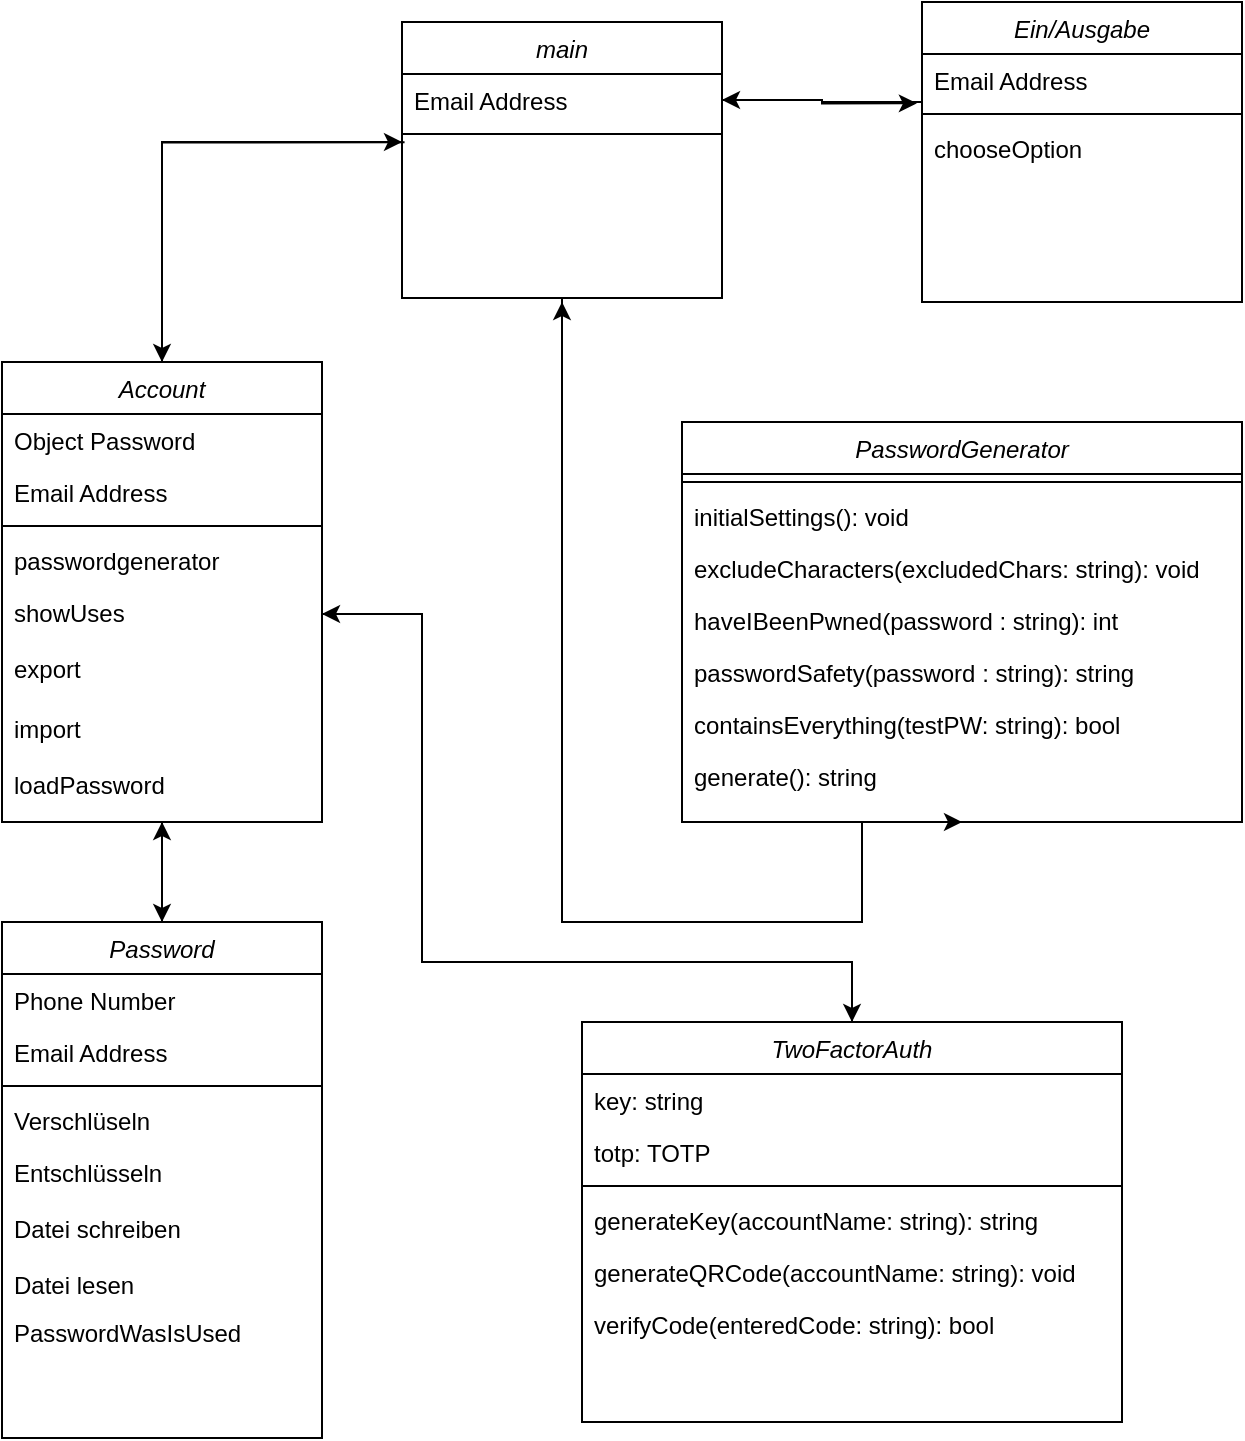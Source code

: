 <mxfile version="24.4.4" type="github">
  <diagram id="C5RBs43oDa-KdzZeNtuy" name="Page-1">
    <mxGraphModel dx="2345" dy="2182" grid="1" gridSize="10" guides="1" tooltips="1" connect="1" arrows="1" fold="1" page="1" pageScale="1" pageWidth="827" pageHeight="1169" math="0" shadow="0">
      <root>
        <mxCell id="WIyWlLk6GJQsqaUBKTNV-0" />
        <mxCell id="WIyWlLk6GJQsqaUBKTNV-1" parent="WIyWlLk6GJQsqaUBKTNV-0" />
        <mxCell id="pkWt84Z5MwL7Ih4Yzn8o-46" style="edgeStyle=orthogonalEdgeStyle;rounded=0;orthogonalLoop=1;jettySize=auto;html=1;entryX=0.5;entryY=1;entryDx=0;entryDy=0;" parent="WIyWlLk6GJQsqaUBKTNV-1" source="zkfFHV4jXpPFQw0GAbJ--0" target="pkWt84Z5MwL7Ih4Yzn8o-18" edge="1">
          <mxGeometry relative="1" as="geometry" />
        </mxCell>
        <mxCell id="zkfFHV4jXpPFQw0GAbJ--0" value="Password" style="swimlane;fontStyle=2;align=center;verticalAlign=top;childLayout=stackLayout;horizontal=1;startSize=26;horizontalStack=0;resizeParent=1;resizeLast=0;collapsible=1;marginBottom=0;rounded=0;shadow=0;strokeWidth=1;" parent="WIyWlLk6GJQsqaUBKTNV-1" vertex="1">
          <mxGeometry x="150" y="360" width="160" height="258" as="geometry">
            <mxRectangle x="230" y="140" width="160" height="26" as="alternateBounds" />
          </mxGeometry>
        </mxCell>
        <mxCell id="zkfFHV4jXpPFQw0GAbJ--2" value="Phone Number" style="text;align=left;verticalAlign=top;spacingLeft=4;spacingRight=4;overflow=hidden;rotatable=0;points=[[0,0.5],[1,0.5]];portConstraint=eastwest;rounded=0;shadow=0;html=0;" parent="zkfFHV4jXpPFQw0GAbJ--0" vertex="1">
          <mxGeometry y="26" width="160" height="26" as="geometry" />
        </mxCell>
        <mxCell id="zkfFHV4jXpPFQw0GAbJ--3" value="Email Address" style="text;align=left;verticalAlign=top;spacingLeft=4;spacingRight=4;overflow=hidden;rotatable=0;points=[[0,0.5],[1,0.5]];portConstraint=eastwest;rounded=0;shadow=0;html=0;" parent="zkfFHV4jXpPFQw0GAbJ--0" vertex="1">
          <mxGeometry y="52" width="160" height="26" as="geometry" />
        </mxCell>
        <mxCell id="zkfFHV4jXpPFQw0GAbJ--4" value="" style="line;html=1;strokeWidth=1;align=left;verticalAlign=middle;spacingTop=-1;spacingLeft=3;spacingRight=3;rotatable=0;labelPosition=right;points=[];portConstraint=eastwest;" parent="zkfFHV4jXpPFQw0GAbJ--0" vertex="1">
          <mxGeometry y="78" width="160" height="8" as="geometry" />
        </mxCell>
        <mxCell id="zkfFHV4jXpPFQw0GAbJ--5" value="Verschlüseln&#xa;&#xa;" style="text;align=left;verticalAlign=top;spacingLeft=4;spacingRight=4;overflow=hidden;rotatable=0;points=[[0,0.5],[1,0.5]];portConstraint=eastwest;" parent="zkfFHV4jXpPFQw0GAbJ--0" vertex="1">
          <mxGeometry y="86" width="160" height="26" as="geometry" />
        </mxCell>
        <mxCell id="pkWt84Z5MwL7Ih4Yzn8o-23" value="Entschlüsseln" style="text;align=left;verticalAlign=top;spacingLeft=4;spacingRight=4;overflow=hidden;rotatable=0;points=[[0,0.5],[1,0.5]];portConstraint=eastwest;" parent="zkfFHV4jXpPFQw0GAbJ--0" vertex="1">
          <mxGeometry y="112" width="160" height="28" as="geometry" />
        </mxCell>
        <mxCell id="pkWt84Z5MwL7Ih4Yzn8o-24" value="Datei schreiben" style="text;align=left;verticalAlign=top;spacingLeft=4;spacingRight=4;overflow=hidden;rotatable=0;points=[[0,0.5],[1,0.5]];portConstraint=eastwest;" parent="zkfFHV4jXpPFQw0GAbJ--0" vertex="1">
          <mxGeometry y="140" width="160" height="28" as="geometry" />
        </mxCell>
        <mxCell id="pkWt84Z5MwL7Ih4Yzn8o-25" value="Datei lesen" style="text;align=left;verticalAlign=top;spacingLeft=4;spacingRight=4;overflow=hidden;rotatable=0;points=[[0,0.5],[1,0.5]];portConstraint=eastwest;" parent="zkfFHV4jXpPFQw0GAbJ--0" vertex="1">
          <mxGeometry y="168" width="160" height="24" as="geometry" />
        </mxCell>
        <mxCell id="pkWt84Z5MwL7Ih4Yzn8o-43" value="PasswordWasIsUsed" style="text;align=left;verticalAlign=top;spacingLeft=4;spacingRight=4;overflow=hidden;rotatable=0;points=[[0,0.5],[1,0.5]];portConstraint=eastwest;" parent="zkfFHV4jXpPFQw0GAbJ--0" vertex="1">
          <mxGeometry y="192" width="160" height="28" as="geometry" />
        </mxCell>
        <mxCell id="pkWt84Z5MwL7Ih4Yzn8o-33" style="edgeStyle=orthogonalEdgeStyle;rounded=0;orthogonalLoop=1;jettySize=auto;html=1;entryX=0.5;entryY=1;entryDx=0;entryDy=0;" parent="WIyWlLk6GJQsqaUBKTNV-1" source="pkWt84Z5MwL7Ih4Yzn8o-4" target="pkWt84Z5MwL7Ih4Yzn8o-11" edge="1">
          <mxGeometry relative="1" as="geometry">
            <Array as="points">
              <mxPoint x="430" y="360" />
              <mxPoint x="580" y="360" />
              <mxPoint x="580" y="310" />
            </Array>
          </mxGeometry>
        </mxCell>
        <mxCell id="pkWt84Z5MwL7Ih4Yzn8o-4" value="main" style="swimlane;fontStyle=2;align=center;verticalAlign=top;childLayout=stackLayout;horizontal=1;startSize=26;horizontalStack=0;resizeParent=1;resizeLast=0;collapsible=1;marginBottom=0;rounded=0;shadow=0;strokeWidth=1;" parent="WIyWlLk6GJQsqaUBKTNV-1" vertex="1">
          <mxGeometry x="350" y="-90" width="160" height="138" as="geometry">
            <mxRectangle x="230" y="140" width="160" height="26" as="alternateBounds" />
          </mxGeometry>
        </mxCell>
        <mxCell id="pkWt84Z5MwL7Ih4Yzn8o-6" value="Email Address" style="text;align=left;verticalAlign=top;spacingLeft=4;spacingRight=4;overflow=hidden;rotatable=0;points=[[0,0.5],[1,0.5]];portConstraint=eastwest;rounded=0;shadow=0;html=0;" parent="pkWt84Z5MwL7Ih4Yzn8o-4" vertex="1">
          <mxGeometry y="26" width="160" height="26" as="geometry" />
        </mxCell>
        <mxCell id="pkWt84Z5MwL7Ih4Yzn8o-7" value="" style="line;html=1;strokeWidth=1;align=left;verticalAlign=middle;spacingTop=-1;spacingLeft=3;spacingRight=3;rotatable=0;labelPosition=right;points=[];portConstraint=eastwest;" parent="pkWt84Z5MwL7Ih4Yzn8o-4" vertex="1">
          <mxGeometry y="52" width="160" height="8" as="geometry" />
        </mxCell>
        <mxCell id="pkWt84Z5MwL7Ih4Yzn8o-29" style="edgeStyle=orthogonalEdgeStyle;rounded=0;orthogonalLoop=1;jettySize=auto;html=1;" parent="WIyWlLk6GJQsqaUBKTNV-1" source="pkWt84Z5MwL7Ih4Yzn8o-11" edge="1">
          <mxGeometry relative="1" as="geometry">
            <mxPoint x="430" y="50" as="targetPoint" />
            <Array as="points">
              <mxPoint x="580" y="360" />
              <mxPoint x="430" y="360" />
            </Array>
          </mxGeometry>
        </mxCell>
        <mxCell id="pkWt84Z5MwL7Ih4Yzn8o-11" value="PasswordGenerator" style="swimlane;fontStyle=2;align=center;verticalAlign=top;childLayout=stackLayout;horizontal=1;startSize=26;horizontalStack=0;resizeParent=1;resizeLast=0;collapsible=1;marginBottom=0;rounded=0;shadow=0;strokeWidth=1;" parent="WIyWlLk6GJQsqaUBKTNV-1" vertex="1">
          <mxGeometry x="490" y="110" width="280" height="200" as="geometry">
            <mxRectangle x="230" y="140" width="160" height="26" as="alternateBounds" />
          </mxGeometry>
        </mxCell>
        <mxCell id="pkWt84Z5MwL7Ih4Yzn8o-14" value="" style="line;html=1;strokeWidth=1;align=left;verticalAlign=middle;spacingTop=-1;spacingLeft=3;spacingRight=3;rotatable=0;labelPosition=right;points=[];portConstraint=eastwest;" parent="pkWt84Z5MwL7Ih4Yzn8o-11" vertex="1">
          <mxGeometry y="26" width="280" height="8" as="geometry" />
        </mxCell>
        <mxCell id="pkWt84Z5MwL7Ih4Yzn8o-15" value="initialSettings(): void" style="text;align=left;verticalAlign=top;spacingLeft=4;spacingRight=4;overflow=hidden;rotatable=0;points=[[0,0.5],[1,0.5]];portConstraint=eastwest;" parent="pkWt84Z5MwL7Ih4Yzn8o-11" vertex="1">
          <mxGeometry y="34" width="280" height="26" as="geometry" />
        </mxCell>
        <mxCell id="pkWt84Z5MwL7Ih4Yzn8o-26" value="excludeCharacters(excludedChars: string): void" style="text;align=left;verticalAlign=top;spacingLeft=4;spacingRight=4;overflow=hidden;rotatable=0;points=[[0,0.5],[1,0.5]];portConstraint=eastwest;" parent="pkWt84Z5MwL7Ih4Yzn8o-11" vertex="1">
          <mxGeometry y="60" width="280" height="26" as="geometry" />
        </mxCell>
        <mxCell id="pkWt84Z5MwL7Ih4Yzn8o-27" value="haveIBeenPwned(password : string): int" style="text;align=left;verticalAlign=top;spacingLeft=4;spacingRight=4;overflow=hidden;rotatable=0;points=[[0,0.5],[1,0.5]];portConstraint=eastwest;" parent="pkWt84Z5MwL7Ih4Yzn8o-11" vertex="1">
          <mxGeometry y="86" width="280" height="26" as="geometry" />
        </mxCell>
        <mxCell id="dynKRL17jItaWcmwqKwd-0" value="passwordSafety(password : string): string" style="text;align=left;verticalAlign=top;spacingLeft=4;spacingRight=4;overflow=hidden;rotatable=0;points=[[0,0.5],[1,0.5]];portConstraint=eastwest;" vertex="1" parent="pkWt84Z5MwL7Ih4Yzn8o-11">
          <mxGeometry y="112" width="280" height="26" as="geometry" />
        </mxCell>
        <mxCell id="dynKRL17jItaWcmwqKwd-1" value="containsEverything(testPW: string): bool" style="text;align=left;verticalAlign=top;spacingLeft=4;spacingRight=4;overflow=hidden;rotatable=0;points=[[0,0.5],[1,0.5]];portConstraint=eastwest;" vertex="1" parent="pkWt84Z5MwL7Ih4Yzn8o-11">
          <mxGeometry y="138" width="280" height="26" as="geometry" />
        </mxCell>
        <mxCell id="dynKRL17jItaWcmwqKwd-2" value="generate(): string" style="text;align=left;verticalAlign=top;spacingLeft=4;spacingRight=4;overflow=hidden;rotatable=0;points=[[0,0.5],[1,0.5]];portConstraint=eastwest;" vertex="1" parent="pkWt84Z5MwL7Ih4Yzn8o-11">
          <mxGeometry y="164" width="280" height="26" as="geometry" />
        </mxCell>
        <mxCell id="pkWt84Z5MwL7Ih4Yzn8o-31" style="edgeStyle=orthogonalEdgeStyle;rounded=0;orthogonalLoop=1;jettySize=auto;html=1;exitX=0.5;exitY=0;exitDx=0;exitDy=0;" parent="WIyWlLk6GJQsqaUBKTNV-1" source="pkWt84Z5MwL7Ih4Yzn8o-18" edge="1">
          <mxGeometry relative="1" as="geometry">
            <mxPoint x="350" y="-30" as="targetPoint" />
            <Array as="points">
              <mxPoint x="230" y="-30" />
            </Array>
          </mxGeometry>
        </mxCell>
        <mxCell id="pkWt84Z5MwL7Ih4Yzn8o-32" style="edgeStyle=orthogonalEdgeStyle;rounded=0;orthogonalLoop=1;jettySize=auto;html=1;entryX=0.5;entryY=0;entryDx=0;entryDy=0;" parent="WIyWlLk6GJQsqaUBKTNV-1" source="pkWt84Z5MwL7Ih4Yzn8o-18" target="zkfFHV4jXpPFQw0GAbJ--0" edge="1">
          <mxGeometry relative="1" as="geometry" />
        </mxCell>
        <mxCell id="pkWt84Z5MwL7Ih4Yzn8o-18" value="Account" style="swimlane;fontStyle=2;align=center;verticalAlign=top;childLayout=stackLayout;horizontal=1;startSize=26;horizontalStack=0;resizeParent=1;resizeLast=0;collapsible=1;marginBottom=0;rounded=0;shadow=0;strokeWidth=1;" parent="WIyWlLk6GJQsqaUBKTNV-1" vertex="1">
          <mxGeometry x="150" y="80" width="160" height="230" as="geometry">
            <mxRectangle x="230" y="140" width="160" height="26" as="alternateBounds" />
          </mxGeometry>
        </mxCell>
        <mxCell id="pkWt84Z5MwL7Ih4Yzn8o-19" value="Object Password" style="text;align=left;verticalAlign=top;spacingLeft=4;spacingRight=4;overflow=hidden;rotatable=0;points=[[0,0.5],[1,0.5]];portConstraint=eastwest;rounded=0;shadow=0;html=0;" parent="pkWt84Z5MwL7Ih4Yzn8o-18" vertex="1">
          <mxGeometry y="26" width="160" height="26" as="geometry" />
        </mxCell>
        <mxCell id="pkWt84Z5MwL7Ih4Yzn8o-20" value="Email Address" style="text;align=left;verticalAlign=top;spacingLeft=4;spacingRight=4;overflow=hidden;rotatable=0;points=[[0,0.5],[1,0.5]];portConstraint=eastwest;rounded=0;shadow=0;html=0;" parent="pkWt84Z5MwL7Ih4Yzn8o-18" vertex="1">
          <mxGeometry y="52" width="160" height="26" as="geometry" />
        </mxCell>
        <mxCell id="pkWt84Z5MwL7Ih4Yzn8o-21" value="" style="line;html=1;strokeWidth=1;align=left;verticalAlign=middle;spacingTop=-1;spacingLeft=3;spacingRight=3;rotatable=0;labelPosition=right;points=[];portConstraint=eastwest;" parent="pkWt84Z5MwL7Ih4Yzn8o-18" vertex="1">
          <mxGeometry y="78" width="160" height="8" as="geometry" />
        </mxCell>
        <mxCell id="pkWt84Z5MwL7Ih4Yzn8o-22" value="passwordgenerator" style="text;align=left;verticalAlign=top;spacingLeft=4;spacingRight=4;overflow=hidden;rotatable=0;points=[[0,0.5],[1,0.5]];portConstraint=eastwest;" parent="pkWt84Z5MwL7Ih4Yzn8o-18" vertex="1">
          <mxGeometry y="86" width="160" height="26" as="geometry" />
        </mxCell>
        <mxCell id="pkWt84Z5MwL7Ih4Yzn8o-34" value="showUses" style="text;align=left;verticalAlign=top;spacingLeft=4;spacingRight=4;overflow=hidden;rotatable=0;points=[[0,0.5],[1,0.5]];portConstraint=eastwest;" parent="pkWt84Z5MwL7Ih4Yzn8o-18" vertex="1">
          <mxGeometry y="112" width="160" height="28" as="geometry" />
        </mxCell>
        <mxCell id="pkWt84Z5MwL7Ih4Yzn8o-44" value="export" style="text;align=left;verticalAlign=top;spacingLeft=4;spacingRight=4;overflow=hidden;rotatable=0;points=[[0,0.5],[1,0.5]];portConstraint=eastwest;" parent="pkWt84Z5MwL7Ih4Yzn8o-18" vertex="1">
          <mxGeometry y="140" width="160" height="30" as="geometry" />
        </mxCell>
        <mxCell id="pkWt84Z5MwL7Ih4Yzn8o-45" value="import" style="text;align=left;verticalAlign=top;spacingLeft=4;spacingRight=4;overflow=hidden;rotatable=0;points=[[0,0.5],[1,0.5]];portConstraint=eastwest;" parent="pkWt84Z5MwL7Ih4Yzn8o-18" vertex="1">
          <mxGeometry y="170" width="160" height="28" as="geometry" />
        </mxCell>
        <mxCell id="pkWt84Z5MwL7Ih4Yzn8o-48" value="loadPassword" style="text;align=left;verticalAlign=top;spacingLeft=4;spacingRight=4;overflow=hidden;rotatable=0;points=[[0,0.5],[1,0.5]];portConstraint=eastwest;" parent="pkWt84Z5MwL7Ih4Yzn8o-18" vertex="1">
          <mxGeometry y="198" width="160" height="28" as="geometry" />
        </mxCell>
        <mxCell id="pkWt84Z5MwL7Ih4Yzn8o-30" style="edgeStyle=orthogonalEdgeStyle;rounded=0;orthogonalLoop=1;jettySize=auto;html=1;entryX=0.5;entryY=0;entryDx=0;entryDy=0;exitX=0.008;exitY=0.007;exitDx=0;exitDy=0;exitPerimeter=0;" parent="WIyWlLk6GJQsqaUBKTNV-1" target="pkWt84Z5MwL7Ih4Yzn8o-18" edge="1">
          <mxGeometry relative="1" as="geometry">
            <mxPoint x="351.28" y="-29.818" as="sourcePoint" />
            <Array as="points">
              <mxPoint x="230" y="-30" />
            </Array>
          </mxGeometry>
        </mxCell>
        <mxCell id="pkWt84Z5MwL7Ih4Yzn8o-35" value="Ein/Ausgabe" style="swimlane;fontStyle=2;align=center;verticalAlign=top;childLayout=stackLayout;horizontal=1;startSize=26;horizontalStack=0;resizeParent=1;resizeLast=0;collapsible=1;marginBottom=0;rounded=0;shadow=0;strokeWidth=1;" parent="WIyWlLk6GJQsqaUBKTNV-1" vertex="1">
          <mxGeometry x="610" y="-100" width="160" height="150" as="geometry">
            <mxRectangle x="230" y="140" width="160" height="26" as="alternateBounds" />
          </mxGeometry>
        </mxCell>
        <mxCell id="pkWt84Z5MwL7Ih4Yzn8o-37" value="Email Address" style="text;align=left;verticalAlign=top;spacingLeft=4;spacingRight=4;overflow=hidden;rotatable=0;points=[[0,0.5],[1,0.5]];portConstraint=eastwest;rounded=0;shadow=0;html=0;" parent="pkWt84Z5MwL7Ih4Yzn8o-35" vertex="1">
          <mxGeometry y="26" width="160" height="26" as="geometry" />
        </mxCell>
        <mxCell id="pkWt84Z5MwL7Ih4Yzn8o-38" value="" style="line;html=1;strokeWidth=1;align=left;verticalAlign=middle;spacingTop=-1;spacingLeft=3;spacingRight=3;rotatable=0;labelPosition=right;points=[];portConstraint=eastwest;" parent="pkWt84Z5MwL7Ih4Yzn8o-35" vertex="1">
          <mxGeometry y="52" width="160" height="8" as="geometry" />
        </mxCell>
        <mxCell id="pkWt84Z5MwL7Ih4Yzn8o-39" value="chooseOption" style="text;align=left;verticalAlign=top;spacingLeft=4;spacingRight=4;overflow=hidden;rotatable=0;points=[[0,0.5],[1,0.5]];portConstraint=eastwest;" parent="pkWt84Z5MwL7Ih4Yzn8o-35" vertex="1">
          <mxGeometry y="60" width="160" height="26" as="geometry" />
        </mxCell>
        <mxCell id="pkWt84Z5MwL7Ih4Yzn8o-41" style="edgeStyle=orthogonalEdgeStyle;rounded=0;orthogonalLoop=1;jettySize=auto;html=1;entryX=-0.016;entryY=0.949;entryDx=0;entryDy=0;entryPerimeter=0;" parent="WIyWlLk6GJQsqaUBKTNV-1" source="pkWt84Z5MwL7Ih4Yzn8o-6" target="pkWt84Z5MwL7Ih4Yzn8o-37" edge="1">
          <mxGeometry relative="1" as="geometry" />
        </mxCell>
        <mxCell id="pkWt84Z5MwL7Ih4Yzn8o-42" style="edgeStyle=orthogonalEdgeStyle;rounded=0;orthogonalLoop=1;jettySize=auto;html=1;entryX=1;entryY=0.5;entryDx=0;entryDy=0;" parent="WIyWlLk6GJQsqaUBKTNV-1" source="pkWt84Z5MwL7Ih4Yzn8o-37" target="pkWt84Z5MwL7Ih4Yzn8o-6" edge="1">
          <mxGeometry relative="1" as="geometry">
            <Array as="points">
              <mxPoint x="560" y="-50" />
            </Array>
          </mxGeometry>
        </mxCell>
        <mxCell id="dynKRL17jItaWcmwqKwd-18" style="edgeStyle=orthogonalEdgeStyle;rounded=0;orthogonalLoop=1;jettySize=auto;html=1;exitX=0.5;exitY=0;exitDx=0;exitDy=0;entryX=1;entryY=0.5;entryDx=0;entryDy=0;" edge="1" parent="WIyWlLk6GJQsqaUBKTNV-1" source="dynKRL17jItaWcmwqKwd-7" target="pkWt84Z5MwL7Ih4Yzn8o-34">
          <mxGeometry relative="1" as="geometry">
            <Array as="points">
              <mxPoint x="575" y="380" />
              <mxPoint x="360" y="380" />
              <mxPoint x="360" y="206" />
            </Array>
          </mxGeometry>
        </mxCell>
        <mxCell id="dynKRL17jItaWcmwqKwd-7" value="TwoFactorAuth" style="swimlane;fontStyle=2;align=center;verticalAlign=top;childLayout=stackLayout;horizontal=1;startSize=26;horizontalStack=0;resizeParent=1;resizeLast=0;collapsible=1;marginBottom=0;rounded=0;shadow=0;strokeWidth=1;" vertex="1" parent="WIyWlLk6GJQsqaUBKTNV-1">
          <mxGeometry x="440" y="410" width="270" height="200" as="geometry">
            <mxRectangle x="230" y="140" width="160" height="26" as="alternateBounds" />
          </mxGeometry>
        </mxCell>
        <mxCell id="dynKRL17jItaWcmwqKwd-15" value="key: string" style="text;align=left;verticalAlign=top;spacingLeft=4;spacingRight=4;overflow=hidden;rotatable=0;points=[[0,0.5],[1,0.5]];portConstraint=eastwest;" vertex="1" parent="dynKRL17jItaWcmwqKwd-7">
          <mxGeometry y="26" width="270" height="26" as="geometry" />
        </mxCell>
        <mxCell id="dynKRL17jItaWcmwqKwd-16" value="totp: TOTP" style="text;align=left;verticalAlign=top;spacingLeft=4;spacingRight=4;overflow=hidden;rotatable=0;points=[[0,0.5],[1,0.5]];portConstraint=eastwest;" vertex="1" parent="dynKRL17jItaWcmwqKwd-7">
          <mxGeometry y="52" width="270" height="26" as="geometry" />
        </mxCell>
        <mxCell id="dynKRL17jItaWcmwqKwd-8" value="" style="line;html=1;strokeWidth=1;align=left;verticalAlign=middle;spacingTop=-1;spacingLeft=3;spacingRight=3;rotatable=0;labelPosition=right;points=[];portConstraint=eastwest;" vertex="1" parent="dynKRL17jItaWcmwqKwd-7">
          <mxGeometry y="78" width="270" height="8" as="geometry" />
        </mxCell>
        <mxCell id="dynKRL17jItaWcmwqKwd-9" value="generateKey(accountName: string): string" style="text;align=left;verticalAlign=top;spacingLeft=4;spacingRight=4;overflow=hidden;rotatable=0;points=[[0,0.5],[1,0.5]];portConstraint=eastwest;" vertex="1" parent="dynKRL17jItaWcmwqKwd-7">
          <mxGeometry y="86" width="270" height="26" as="geometry" />
        </mxCell>
        <mxCell id="dynKRL17jItaWcmwqKwd-10" value="generateQRCode(accountName: string): void" style="text;align=left;verticalAlign=top;spacingLeft=4;spacingRight=4;overflow=hidden;rotatable=0;points=[[0,0.5],[1,0.5]];portConstraint=eastwest;" vertex="1" parent="dynKRL17jItaWcmwqKwd-7">
          <mxGeometry y="112" width="270" height="26" as="geometry" />
        </mxCell>
        <mxCell id="dynKRL17jItaWcmwqKwd-11" value="verifyCode(enteredCode: string): bool" style="text;align=left;verticalAlign=top;spacingLeft=4;spacingRight=4;overflow=hidden;rotatable=0;points=[[0,0.5],[1,0.5]];portConstraint=eastwest;" vertex="1" parent="dynKRL17jItaWcmwqKwd-7">
          <mxGeometry y="138" width="270" height="26" as="geometry" />
        </mxCell>
        <mxCell id="dynKRL17jItaWcmwqKwd-19" style="edgeStyle=orthogonalEdgeStyle;rounded=0;orthogonalLoop=1;jettySize=auto;html=1;exitX=1;exitY=0.5;exitDx=0;exitDy=0;entryX=0.5;entryY=0;entryDx=0;entryDy=0;" edge="1" parent="WIyWlLk6GJQsqaUBKTNV-1" source="pkWt84Z5MwL7Ih4Yzn8o-34" target="dynKRL17jItaWcmwqKwd-7">
          <mxGeometry relative="1" as="geometry">
            <Array as="points">
              <mxPoint x="360" y="206" />
              <mxPoint x="360" y="380" />
              <mxPoint x="575" y="380" />
            </Array>
          </mxGeometry>
        </mxCell>
      </root>
    </mxGraphModel>
  </diagram>
</mxfile>
